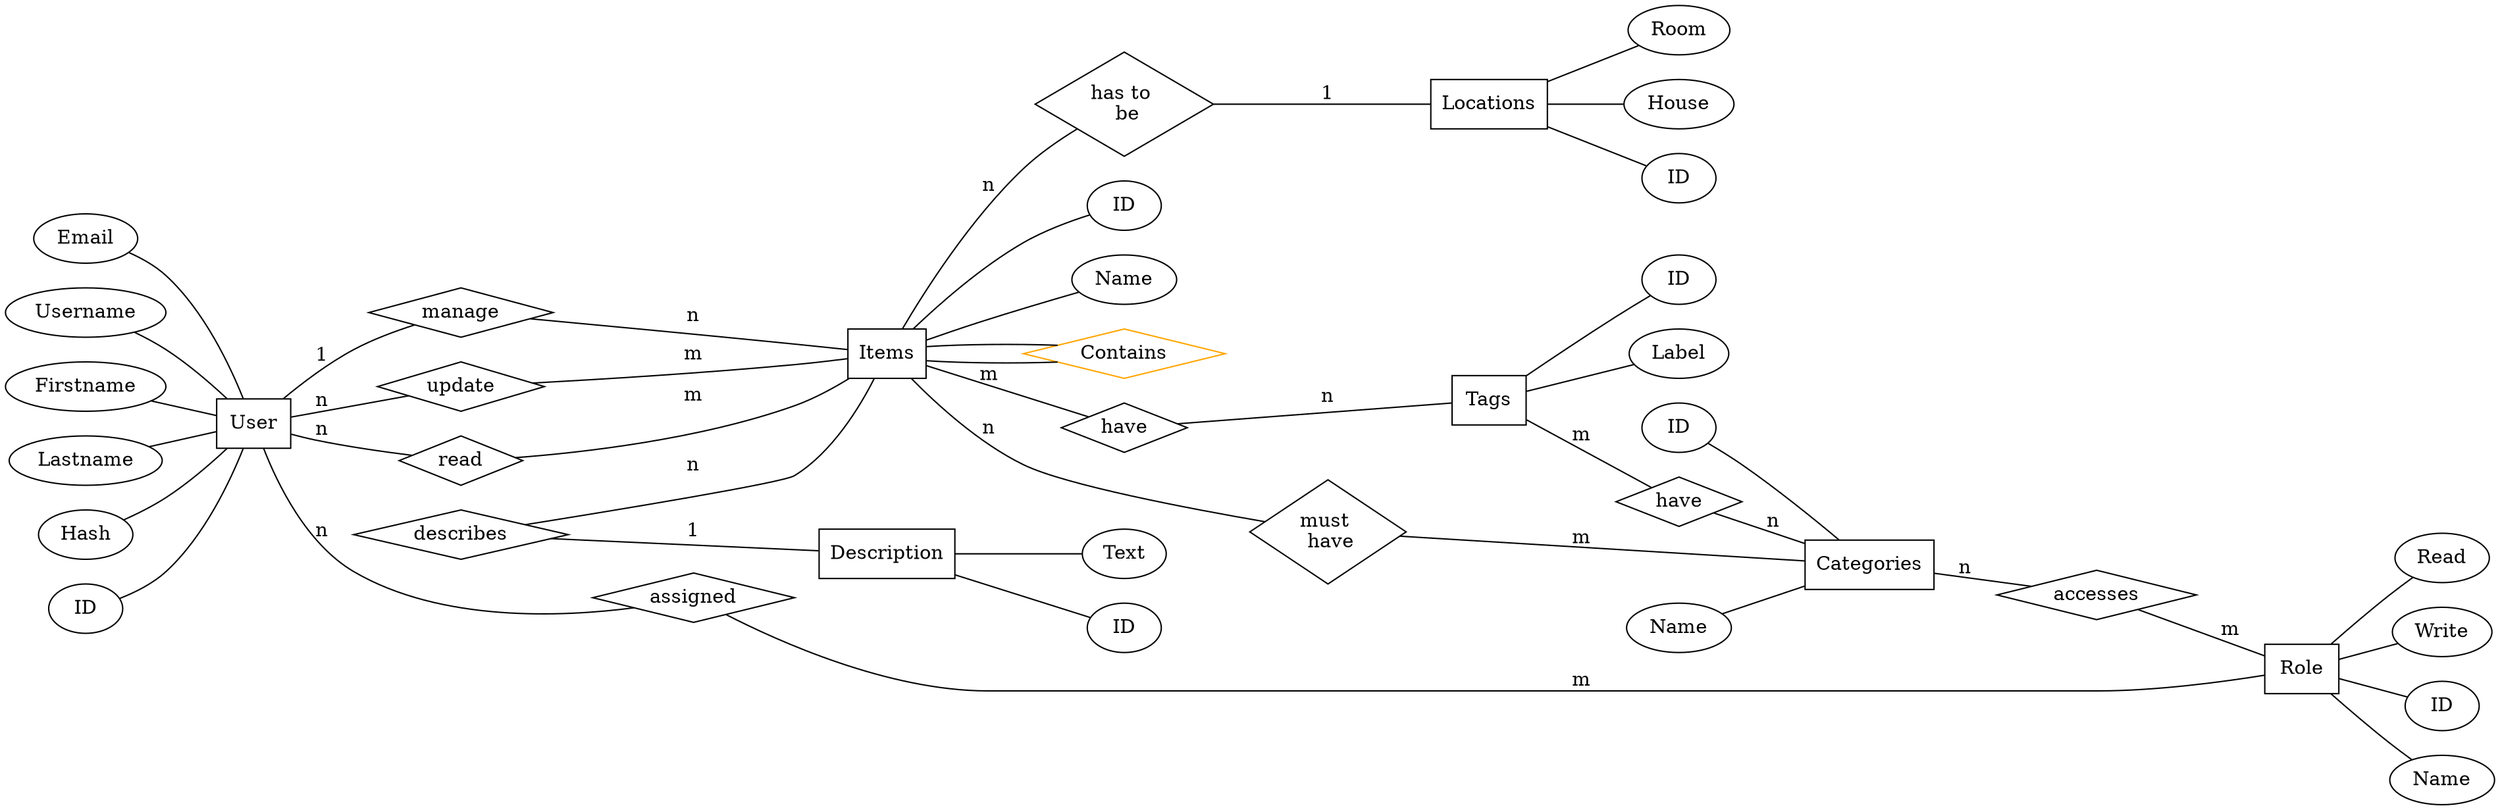 graph ERM {
 rankdir=LR;

# user -> item
    u_i_1 [label = "update", shape = "diamond"]
    u_i_2 [label = "read", shape = "diamond"]
    u_i_3 [label = "manage", shape = "diamond"]
    
# user -> role
    u_r_1  [label = "assigned", shape = "diamond"]
    
# have
    i_t_1 [label = "have", shape = "diamond"]
    t_c_1 [label = "have", shape = "diamond"]

    i_c_1 [label = "must \n have", shape = "diamond"]
    
    u_l_1 [label = "has to \n be", shape = "diamond"]
 
    co_i_1 [label = "describes", shape = "diamond"]
    
    Contains [label="Contains", shape="diamond", color="orange"]
    
    c_r_1 [label = "accesses", shape = "diamond"]
 
    
# objekte

    User [shape = "box"]
    
    Items [shape = "box"]
    
    Locations [shape = "box"]
    
    Categories [shape = "box"]
    
    Tags [shape = "box"]
    
    Role [shape = "box"]
    
    Description [shape = "box"]


# Attribute
    
    #User
        u_Email [label = "Email"]
        u_userName [label = "Username"]
        u_firstName [label = "Firstname"]
        u_lastName [label = "Lastname"]
        u_hash [label = "Hash"]
        u_id [label = "ID"]
    
    #Items
        i_id [label = "ID"]
        i_name [label = "Name"]
        
    # Tags
        t_id [label = "ID"]
        # t_content [label = "content"] [color = "orange"]
        t_label [label = "Label"]
        
    # Categories
        c_name [label = "Name"]
        c_id [label = "ID"]
        
    #Description
        d_id [label = "ID"]
        d_text [label = "Text"]
        
    # Locations
        lo_id [label = "ID"]
        lo_Room [label = "Room"]
        lo_House [label = "House"]
    
# Relationships

    # u_i
        User -- u_i_1 [label = "n"]
        User -- u_i_2 [label = "n"]
        User -- u_i_3 [label = "1"]
    
        u_i_1 -- Items [label = "m"]
        u_i_2 -- Items [label = "m"]
        u_i_3 -- Items [label = "n"]
    
    # i_t
        Items -- i_t_1 [label = "m"]
        i_t_1 -- Tags [label = "n"]
        
    # i_c
        Items -- i_c_1 [label = "n"]
        i_c_1 -- Categories [label = "m"]
        
    # t_c
        Tags -- t_c_1 [label = "m"]
        t_c_1 -- Categories [label = "n"]
        
    # i_l
        Items -- u_l_1 [label = "n"]
        u_l_1 -- Locations [label = "1"]
        
    # u_r
        User -- u_r_1 [label = "n"]
        u_r_1 -- Role [label = "m"]
    
    # co_i
        co_i_1 -- Items [label = "n"]
        co_i_1 -- Description [label = "1"]
        
    # Items
        Items -- Contains
        Contains -- Items
        
    # Role-Categories
        Categories -- c_r_1 [label = "n"]
        c_r_1 -- Role [label = "m"]
        
        

# Attribute zuweisen
    
    # User
        u_hash -- User
        u_Email -- User
        u_firstName -- User
        u_lastName -- User
        u_userName -- User
        u_id -- User
    
    # Items
        Items -- i_id
        Items -- i_name
        
    # Tags
        Tags -- t_id
        #Tags -- t_content 
        Tags -- t_label
        
    # Categories
        c_name -- Categories
        c_id -- Categories

    # Description
        Description -- d_id
        Description -- d_text

    # Locations
    
        Locations -- lo_id
        Locations -- lo_House
        Locations -- lo_Room
       # Locations -- Container
    # Role
    
        Role -- Read
        Role -- Write
        Role -- ID
        Role -- Name
        
}
